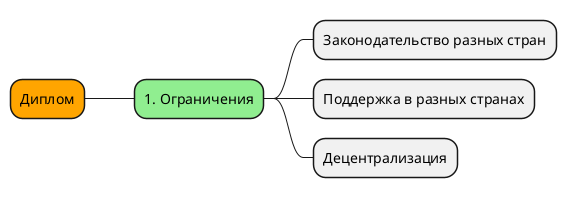 @startmindmap
+[#Orange] Диплом
++[#lightgreen] 1. Ограничения
+++ Законодательство разных стран
+++ Поддержка в разных странах
+++ Децентрализация

@endmindmap
